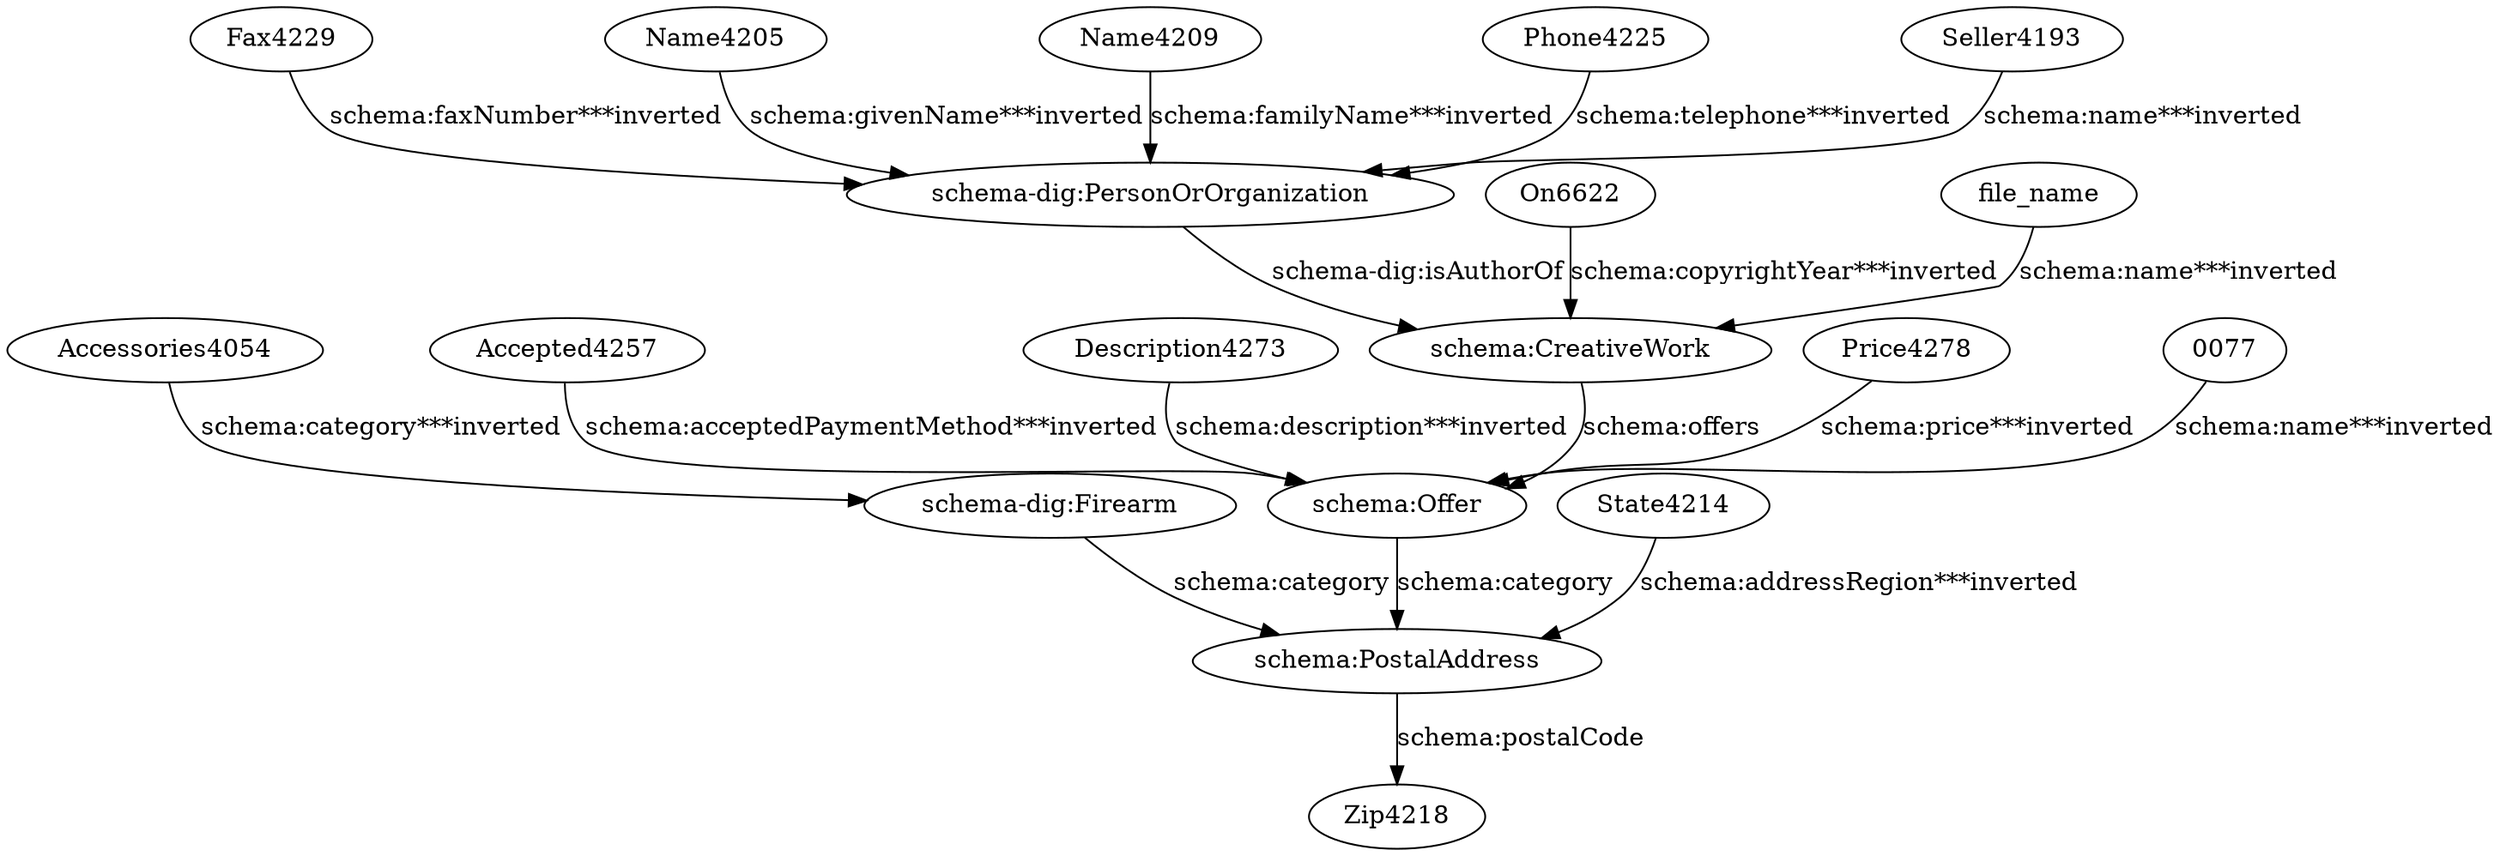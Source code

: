 digraph {
  "0077" [type=attribute_name,label="0077"]
  "schema:Offer1" [type=class_uri,label="schema:Offer"]
  Accepted4257 [type=attribute_name,label=Accepted4257]
  Accessories4054 [type=attribute_name,label=Accessories4054]
  "schema-dig:Firearm1" [type=class_uri,label="schema-dig:Firearm"]
  Description4273 [type=attribute_name,label=Description4273]
  Fax4229 [type=attribute_name,label=Fax4229]
  "schema-dig:PersonOrOrganization1" [type=class_uri,label="schema-dig:PersonOrOrganization"]
  Name4205 [type=attribute_name,label=Name4205]
  Name4209 [type=attribute_name,label=Name4209]
  On6622 [type=attribute_name,label=On6622]
  "schema:CreativeWork1" [type=class_uri,label="schema:CreativeWork"]
  Phone4225 [type=attribute_name,label=Phone4225]
  Price4278 [type=attribute_name,label=Price4278]
  Seller4193 [type=attribute_name,label=Seller4193]
  State4214 [type=attribute_name,label=State4214]
  "schema:PostalAddress1" [type=class_uri,label="schema:PostalAddress"]
  file_name [type=attribute_name,label=file_name]
  Zip4218 [type=attribute_name,label=Zip4218]
  "0077" -> "schema:Offer1" [type=st_property_uri,label="schema:name***inverted",weight=1]
  Accepted4257 -> "schema:Offer1" [type=st_property_uri,label="schema:acceptedPaymentMethod***inverted",weight=1]
  Accessories4054 -> "schema-dig:Firearm1" [type=st_property_uri,label="schema:category***inverted",weight=1]
  Description4273 -> "schema:Offer1" [type=st_property_uri,label="schema:description***inverted",weight=1]
  Fax4229 -> "schema-dig:PersonOrOrganization1" [type=st_property_uri,label="schema:faxNumber***inverted",weight=1]
  Name4205 -> "schema-dig:PersonOrOrganization1" [type=st_property_uri,label="schema:givenName***inverted",weight=1]
  Name4209 -> "schema-dig:PersonOrOrganization1" [type=st_property_uri,label="schema:familyName***inverted",weight=1]
  On6622 -> "schema:CreativeWork1" [type=st_property_uri,label="schema:copyrightYear***inverted",weight=1]
  Phone4225 -> "schema-dig:PersonOrOrganization1" [type=st_property_uri,label="schema:telephone***inverted",weight=1]
  Price4278 -> "schema:Offer1" [type=st_property_uri,label="schema:price***inverted",weight=1]
  Seller4193 -> "schema-dig:PersonOrOrganization1" [type=st_property_uri,label="schema:name***inverted",weight=1]
  State4214 -> "schema:PostalAddress1" [type=st_property_uri,label="schema:addressRegion***inverted",weight=1]
  file_name -> "schema:CreativeWork1" [type=st_property_uri,label="schema:name***inverted",weight=1]
  "schema-dig:Firearm1" -> "schema:PostalAddress1" [label="schema:category",type=inherited,weight=4]
  "schema-dig:PersonOrOrganization1" -> "schema:CreativeWork1" [label="schema-dig:isAuthorOf",type=direct_property_uri,weight=1]
  "schema:CreativeWork1" -> "schema:Offer1" [label="schema:offers",type=direct_property_uri,weight=1]
  "schema:Offer1" -> "schema:PostalAddress1" [label="schema:category",type=inherited,weight=4]
  "schema:PostalAddress1" -> Zip4218 [label="schema:postalCode",type=st_property_uri]
}
